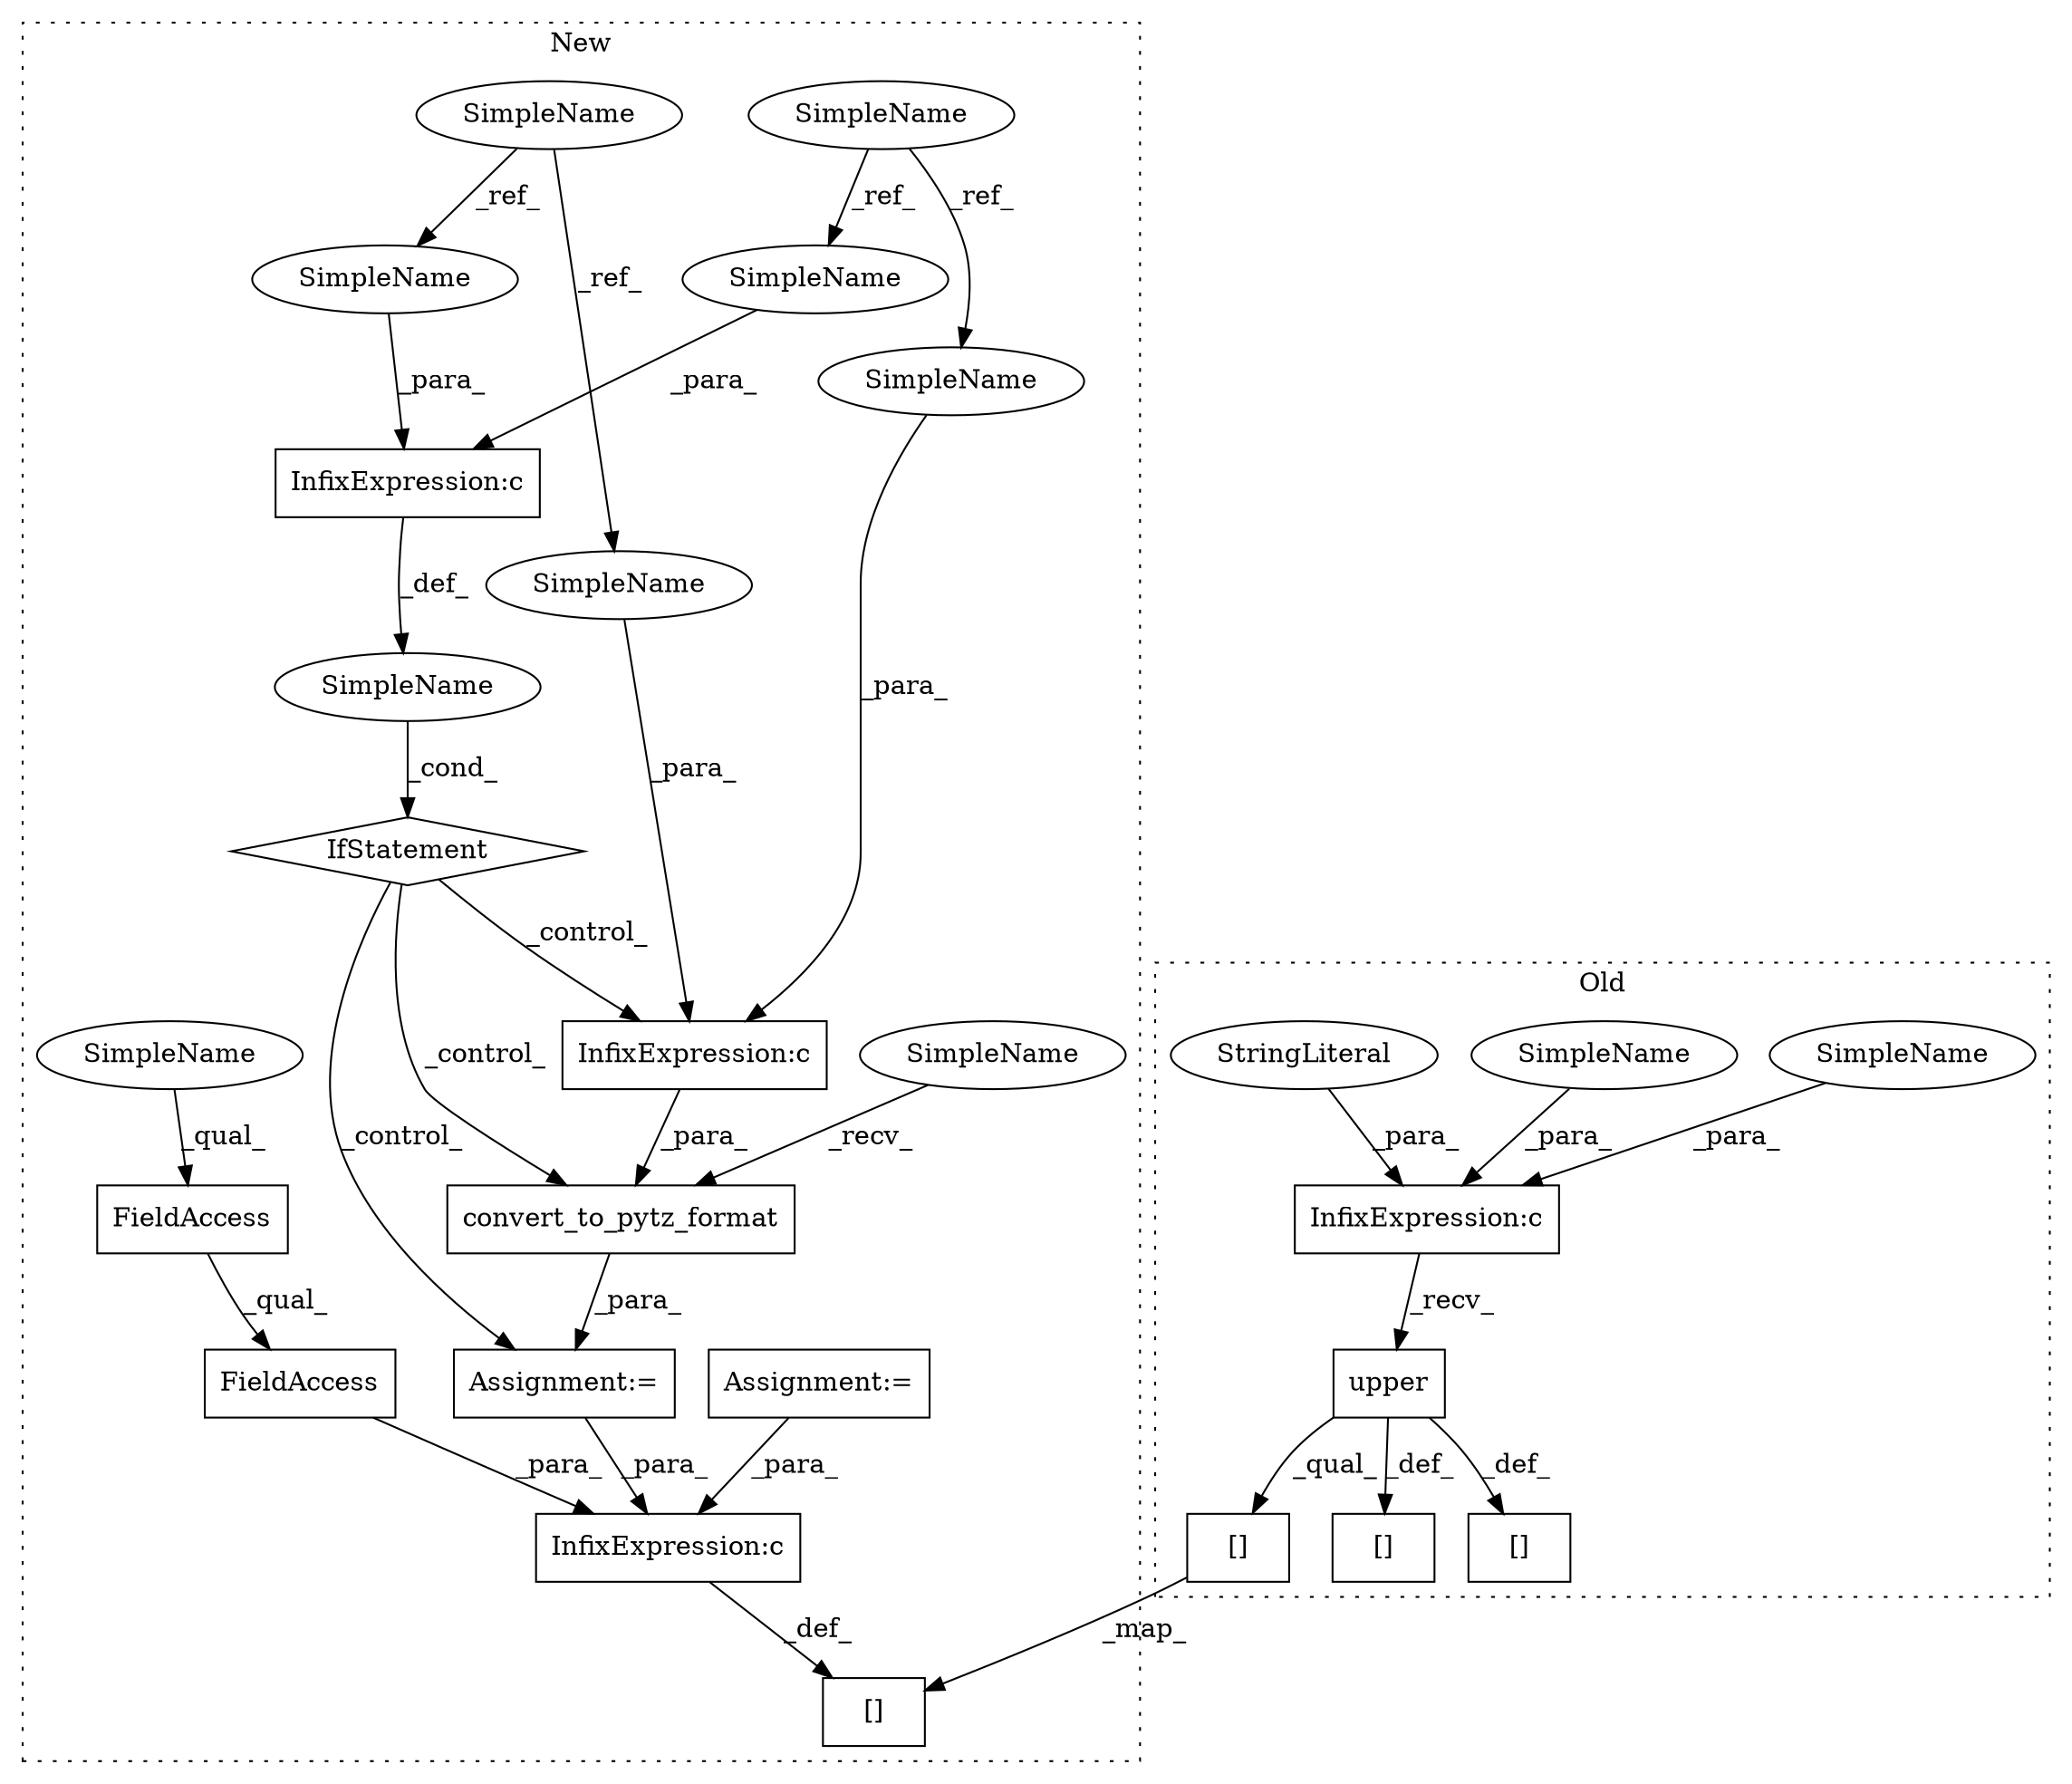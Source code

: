 digraph G {
subgraph cluster0 {
1 [label="upper" a="32" s="15454" l="7" shape="box"];
5 [label="[]" a="2" s="15577,15587" l="6,1" shape="box"];
9 [label="InfixExpression:c" a="27" s="15435" l="4" shape="box"];
10 [label="[]" a="2" s="15577,15587" l="6,1" shape="box"];
16 [label="StringLiteral" a="45" s="15446" l="6" shape="ellipse"];
19 [label="[]" a="2" s="15508,15518" l="6,1" shape="box"];
22 [label="SimpleName" a="42" s="15439" l="3" shape="ellipse"];
27 [label="SimpleName" a="42" s="15432" l="3" shape="ellipse"];
label = "Old";
style="dotted";
}
subgraph cluster1 {
2 [label="convert_to_pytz_format" a="32" s="18665,18698" l="23,1" shape="box"];
3 [label="SimpleName" a="42" s="" l="" shape="ellipse"];
4 [label="InfixExpression:c" a="27" s="18691" l="4" shape="box"];
6 [label="[]" a="2" s="18931,18941" l="6,1" shape="box"];
7 [label="FieldAccess" a="22" s="18796" l="13" shape="box"];
8 [label="InfixExpression:c" a="27" s="18638" l="4" shape="box"];
11 [label="InfixExpression:c" a="27" s="18792" l="4" shape="box"];
12 [label="FieldAccess" a="22" s="18796" l="18" shape="box"];
13 [label="SimpleName" a="42" s="18594" l="3" shape="ellipse"];
14 [label="SimpleName" a="42" s="18572" l="3" shape="ellipse"];
15 [label="IfStatement" a="25" s="18631,18645" l="4,2" shape="diamond"];
17 [label="Assignment:=" a="7" s="18618" l="1" shape="box"];
18 [label="Assignment:=" a="7" s="18659" l="1" shape="box"];
20 [label="SimpleName" a="42" s="18642" l="3" shape="ellipse"];
21 [label="SimpleName" a="42" s="18695" l="3" shape="ellipse"];
23 [label="SimpleName" a="42" s="18660" l="4" shape="ellipse"];
24 [label="SimpleName" a="42" s="18796" l="4" shape="ellipse"];
25 [label="SimpleName" a="42" s="18688" l="3" shape="ellipse"];
26 [label="SimpleName" a="42" s="18635" l="3" shape="ellipse"];
label = "New";
style="dotted";
}
1 -> 19 [label="_def_"];
1 -> 5 [label="_qual_"];
1 -> 10 [label="_def_"];
2 -> 18 [label="_para_"];
3 -> 15 [label="_cond_"];
4 -> 2 [label="_para_"];
5 -> 6 [label="_map_"];
7 -> 12 [label="_qual_"];
8 -> 3 [label="_def_"];
9 -> 1 [label="_recv_"];
11 -> 6 [label="_def_"];
12 -> 11 [label="_para_"];
13 -> 20 [label="_ref_"];
13 -> 21 [label="_ref_"];
14 -> 26 [label="_ref_"];
14 -> 25 [label="_ref_"];
15 -> 4 [label="_control_"];
15 -> 18 [label="_control_"];
15 -> 2 [label="_control_"];
16 -> 9 [label="_para_"];
17 -> 11 [label="_para_"];
18 -> 11 [label="_para_"];
20 -> 8 [label="_para_"];
21 -> 4 [label="_para_"];
22 -> 9 [label="_para_"];
23 -> 2 [label="_recv_"];
24 -> 7 [label="_qual_"];
25 -> 4 [label="_para_"];
26 -> 8 [label="_para_"];
27 -> 9 [label="_para_"];
}